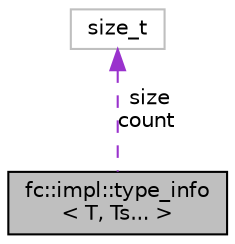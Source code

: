 digraph "fc::impl::type_info&lt; T, Ts... &gt;"
{
  edge [fontname="Helvetica",fontsize="10",labelfontname="Helvetica",labelfontsize="10"];
  node [fontname="Helvetica",fontsize="10",shape=record];
  Node1 [label="fc::impl::type_info\l\< T, Ts... \>",height=0.2,width=0.4,color="black", fillcolor="grey75", style="filled", fontcolor="black"];
  Node2 -> Node1 [dir="back",color="darkorchid3",fontsize="10",style="dashed",label=" size\ncount" ,fontname="Helvetica"];
  Node2 [label="size_t",height=0.2,width=0.4,color="grey75", fillcolor="white", style="filled"];
}
